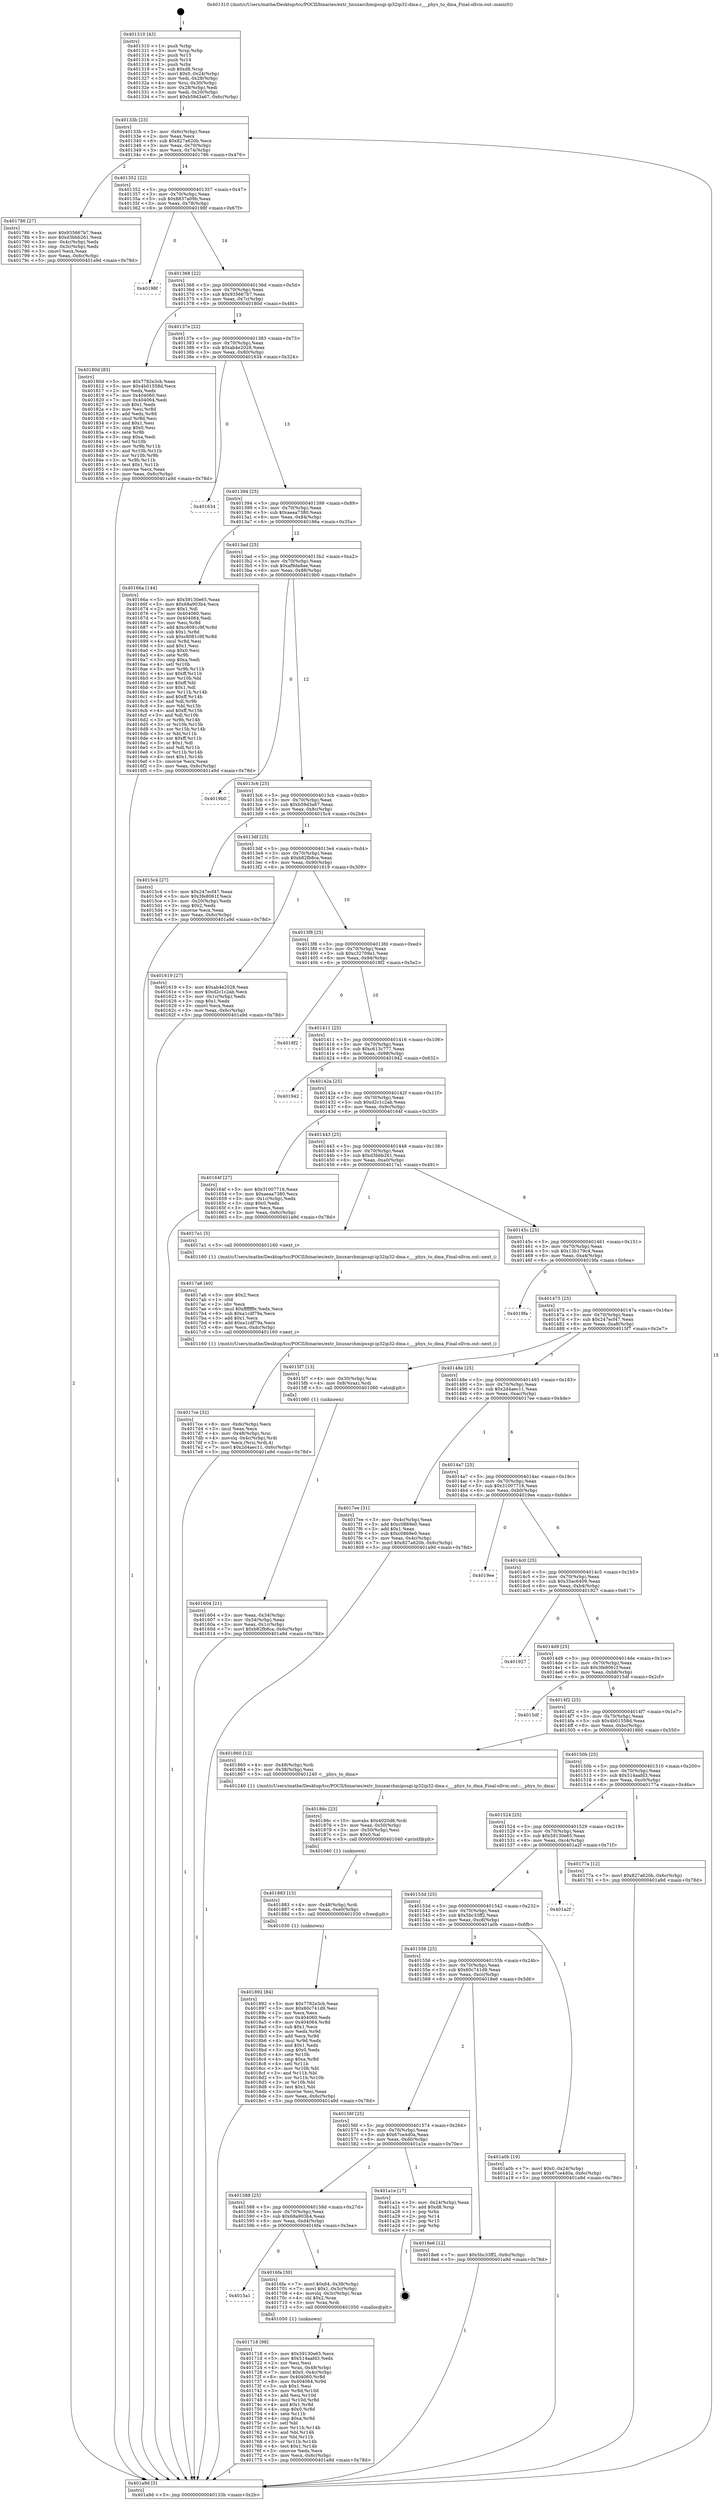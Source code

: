 digraph "0x401310" {
  label = "0x401310 (/mnt/c/Users/mathe/Desktop/tcc/POCII/binaries/extr_linuxarchmipssgi-ip32ip32-dma.c___phys_to_dma_Final-ollvm.out::main(0))"
  labelloc = "t"
  node[shape=record]

  Entry [label="",width=0.3,height=0.3,shape=circle,fillcolor=black,style=filled]
  "0x40133b" [label="{
     0x40133b [23]\l
     | [instrs]\l
     &nbsp;&nbsp;0x40133b \<+3\>: mov -0x6c(%rbp),%eax\l
     &nbsp;&nbsp;0x40133e \<+2\>: mov %eax,%ecx\l
     &nbsp;&nbsp;0x401340 \<+6\>: sub $0x827a620b,%ecx\l
     &nbsp;&nbsp;0x401346 \<+3\>: mov %eax,-0x70(%rbp)\l
     &nbsp;&nbsp;0x401349 \<+3\>: mov %ecx,-0x74(%rbp)\l
     &nbsp;&nbsp;0x40134c \<+6\>: je 0000000000401786 \<main+0x476\>\l
  }"]
  "0x401786" [label="{
     0x401786 [27]\l
     | [instrs]\l
     &nbsp;&nbsp;0x401786 \<+5\>: mov $0x935667b7,%eax\l
     &nbsp;&nbsp;0x40178b \<+5\>: mov $0xd3bbb261,%ecx\l
     &nbsp;&nbsp;0x401790 \<+3\>: mov -0x4c(%rbp),%edx\l
     &nbsp;&nbsp;0x401793 \<+3\>: cmp -0x3c(%rbp),%edx\l
     &nbsp;&nbsp;0x401796 \<+3\>: cmovl %ecx,%eax\l
     &nbsp;&nbsp;0x401799 \<+3\>: mov %eax,-0x6c(%rbp)\l
     &nbsp;&nbsp;0x40179c \<+5\>: jmp 0000000000401a9d \<main+0x78d\>\l
  }"]
  "0x401352" [label="{
     0x401352 [22]\l
     | [instrs]\l
     &nbsp;&nbsp;0x401352 \<+5\>: jmp 0000000000401357 \<main+0x47\>\l
     &nbsp;&nbsp;0x401357 \<+3\>: mov -0x70(%rbp),%eax\l
     &nbsp;&nbsp;0x40135a \<+5\>: sub $0x8837a09b,%eax\l
     &nbsp;&nbsp;0x40135f \<+3\>: mov %eax,-0x78(%rbp)\l
     &nbsp;&nbsp;0x401362 \<+6\>: je 000000000040198f \<main+0x67f\>\l
  }"]
  Exit [label="",width=0.3,height=0.3,shape=circle,fillcolor=black,style=filled,peripheries=2]
  "0x40198f" [label="{
     0x40198f\l
  }", style=dashed]
  "0x401368" [label="{
     0x401368 [22]\l
     | [instrs]\l
     &nbsp;&nbsp;0x401368 \<+5\>: jmp 000000000040136d \<main+0x5d\>\l
     &nbsp;&nbsp;0x40136d \<+3\>: mov -0x70(%rbp),%eax\l
     &nbsp;&nbsp;0x401370 \<+5\>: sub $0x935667b7,%eax\l
     &nbsp;&nbsp;0x401375 \<+3\>: mov %eax,-0x7c(%rbp)\l
     &nbsp;&nbsp;0x401378 \<+6\>: je 000000000040180d \<main+0x4fd\>\l
  }"]
  "0x401892" [label="{
     0x401892 [84]\l
     | [instrs]\l
     &nbsp;&nbsp;0x401892 \<+5\>: mov $0x7782e3cb,%eax\l
     &nbsp;&nbsp;0x401897 \<+5\>: mov $0x60c741d9,%esi\l
     &nbsp;&nbsp;0x40189c \<+2\>: xor %ecx,%ecx\l
     &nbsp;&nbsp;0x40189e \<+7\>: mov 0x404060,%edx\l
     &nbsp;&nbsp;0x4018a5 \<+8\>: mov 0x404064,%r8d\l
     &nbsp;&nbsp;0x4018ad \<+3\>: sub $0x1,%ecx\l
     &nbsp;&nbsp;0x4018b0 \<+3\>: mov %edx,%r9d\l
     &nbsp;&nbsp;0x4018b3 \<+3\>: add %ecx,%r9d\l
     &nbsp;&nbsp;0x4018b6 \<+4\>: imul %r9d,%edx\l
     &nbsp;&nbsp;0x4018ba \<+3\>: and $0x1,%edx\l
     &nbsp;&nbsp;0x4018bd \<+3\>: cmp $0x0,%edx\l
     &nbsp;&nbsp;0x4018c0 \<+4\>: sete %r10b\l
     &nbsp;&nbsp;0x4018c4 \<+4\>: cmp $0xa,%r8d\l
     &nbsp;&nbsp;0x4018c8 \<+4\>: setl %r11b\l
     &nbsp;&nbsp;0x4018cc \<+3\>: mov %r10b,%bl\l
     &nbsp;&nbsp;0x4018cf \<+3\>: and %r11b,%bl\l
     &nbsp;&nbsp;0x4018d2 \<+3\>: xor %r11b,%r10b\l
     &nbsp;&nbsp;0x4018d5 \<+3\>: or %r10b,%bl\l
     &nbsp;&nbsp;0x4018d8 \<+3\>: test $0x1,%bl\l
     &nbsp;&nbsp;0x4018db \<+3\>: cmovne %esi,%eax\l
     &nbsp;&nbsp;0x4018de \<+3\>: mov %eax,-0x6c(%rbp)\l
     &nbsp;&nbsp;0x4018e1 \<+5\>: jmp 0000000000401a9d \<main+0x78d\>\l
  }"]
  "0x40180d" [label="{
     0x40180d [83]\l
     | [instrs]\l
     &nbsp;&nbsp;0x40180d \<+5\>: mov $0x7782e3cb,%eax\l
     &nbsp;&nbsp;0x401812 \<+5\>: mov $0x4b01558d,%ecx\l
     &nbsp;&nbsp;0x401817 \<+2\>: xor %edx,%edx\l
     &nbsp;&nbsp;0x401819 \<+7\>: mov 0x404060,%esi\l
     &nbsp;&nbsp;0x401820 \<+7\>: mov 0x404064,%edi\l
     &nbsp;&nbsp;0x401827 \<+3\>: sub $0x1,%edx\l
     &nbsp;&nbsp;0x40182a \<+3\>: mov %esi,%r8d\l
     &nbsp;&nbsp;0x40182d \<+3\>: add %edx,%r8d\l
     &nbsp;&nbsp;0x401830 \<+4\>: imul %r8d,%esi\l
     &nbsp;&nbsp;0x401834 \<+3\>: and $0x1,%esi\l
     &nbsp;&nbsp;0x401837 \<+3\>: cmp $0x0,%esi\l
     &nbsp;&nbsp;0x40183a \<+4\>: sete %r9b\l
     &nbsp;&nbsp;0x40183e \<+3\>: cmp $0xa,%edi\l
     &nbsp;&nbsp;0x401841 \<+4\>: setl %r10b\l
     &nbsp;&nbsp;0x401845 \<+3\>: mov %r9b,%r11b\l
     &nbsp;&nbsp;0x401848 \<+3\>: and %r10b,%r11b\l
     &nbsp;&nbsp;0x40184b \<+3\>: xor %r10b,%r9b\l
     &nbsp;&nbsp;0x40184e \<+3\>: or %r9b,%r11b\l
     &nbsp;&nbsp;0x401851 \<+4\>: test $0x1,%r11b\l
     &nbsp;&nbsp;0x401855 \<+3\>: cmovne %ecx,%eax\l
     &nbsp;&nbsp;0x401858 \<+3\>: mov %eax,-0x6c(%rbp)\l
     &nbsp;&nbsp;0x40185b \<+5\>: jmp 0000000000401a9d \<main+0x78d\>\l
  }"]
  "0x40137e" [label="{
     0x40137e [22]\l
     | [instrs]\l
     &nbsp;&nbsp;0x40137e \<+5\>: jmp 0000000000401383 \<main+0x73\>\l
     &nbsp;&nbsp;0x401383 \<+3\>: mov -0x70(%rbp),%eax\l
     &nbsp;&nbsp;0x401386 \<+5\>: sub $0xab4e2028,%eax\l
     &nbsp;&nbsp;0x40138b \<+3\>: mov %eax,-0x80(%rbp)\l
     &nbsp;&nbsp;0x40138e \<+6\>: je 0000000000401634 \<main+0x324\>\l
  }"]
  "0x401883" [label="{
     0x401883 [15]\l
     | [instrs]\l
     &nbsp;&nbsp;0x401883 \<+4\>: mov -0x48(%rbp),%rdi\l
     &nbsp;&nbsp;0x401887 \<+6\>: mov %eax,-0xe0(%rbp)\l
     &nbsp;&nbsp;0x40188d \<+5\>: call 0000000000401030 \<free@plt\>\l
     | [calls]\l
     &nbsp;&nbsp;0x401030 \{1\} (unknown)\l
  }"]
  "0x401634" [label="{
     0x401634\l
  }", style=dashed]
  "0x401394" [label="{
     0x401394 [25]\l
     | [instrs]\l
     &nbsp;&nbsp;0x401394 \<+5\>: jmp 0000000000401399 \<main+0x89\>\l
     &nbsp;&nbsp;0x401399 \<+3\>: mov -0x70(%rbp),%eax\l
     &nbsp;&nbsp;0x40139c \<+5\>: sub $0xaeaa7380,%eax\l
     &nbsp;&nbsp;0x4013a1 \<+6\>: mov %eax,-0x84(%rbp)\l
     &nbsp;&nbsp;0x4013a7 \<+6\>: je 000000000040166a \<main+0x35a\>\l
  }"]
  "0x40186c" [label="{
     0x40186c [23]\l
     | [instrs]\l
     &nbsp;&nbsp;0x40186c \<+10\>: movabs $0x4020d6,%rdi\l
     &nbsp;&nbsp;0x401876 \<+3\>: mov %eax,-0x50(%rbp)\l
     &nbsp;&nbsp;0x401879 \<+3\>: mov -0x50(%rbp),%esi\l
     &nbsp;&nbsp;0x40187c \<+2\>: mov $0x0,%al\l
     &nbsp;&nbsp;0x40187e \<+5\>: call 0000000000401040 \<printf@plt\>\l
     | [calls]\l
     &nbsp;&nbsp;0x401040 \{1\} (unknown)\l
  }"]
  "0x40166a" [label="{
     0x40166a [144]\l
     | [instrs]\l
     &nbsp;&nbsp;0x40166a \<+5\>: mov $0x59130e65,%eax\l
     &nbsp;&nbsp;0x40166f \<+5\>: mov $0x68a903b4,%ecx\l
     &nbsp;&nbsp;0x401674 \<+2\>: mov $0x1,%dl\l
     &nbsp;&nbsp;0x401676 \<+7\>: mov 0x404060,%esi\l
     &nbsp;&nbsp;0x40167d \<+7\>: mov 0x404064,%edi\l
     &nbsp;&nbsp;0x401684 \<+3\>: mov %esi,%r8d\l
     &nbsp;&nbsp;0x401687 \<+7\>: add $0xc8081c9f,%r8d\l
     &nbsp;&nbsp;0x40168e \<+4\>: sub $0x1,%r8d\l
     &nbsp;&nbsp;0x401692 \<+7\>: sub $0xc8081c9f,%r8d\l
     &nbsp;&nbsp;0x401699 \<+4\>: imul %r8d,%esi\l
     &nbsp;&nbsp;0x40169d \<+3\>: and $0x1,%esi\l
     &nbsp;&nbsp;0x4016a0 \<+3\>: cmp $0x0,%esi\l
     &nbsp;&nbsp;0x4016a3 \<+4\>: sete %r9b\l
     &nbsp;&nbsp;0x4016a7 \<+3\>: cmp $0xa,%edi\l
     &nbsp;&nbsp;0x4016aa \<+4\>: setl %r10b\l
     &nbsp;&nbsp;0x4016ae \<+3\>: mov %r9b,%r11b\l
     &nbsp;&nbsp;0x4016b1 \<+4\>: xor $0xff,%r11b\l
     &nbsp;&nbsp;0x4016b5 \<+3\>: mov %r10b,%bl\l
     &nbsp;&nbsp;0x4016b8 \<+3\>: xor $0xff,%bl\l
     &nbsp;&nbsp;0x4016bb \<+3\>: xor $0x1,%dl\l
     &nbsp;&nbsp;0x4016be \<+3\>: mov %r11b,%r14b\l
     &nbsp;&nbsp;0x4016c1 \<+4\>: and $0xff,%r14b\l
     &nbsp;&nbsp;0x4016c5 \<+3\>: and %dl,%r9b\l
     &nbsp;&nbsp;0x4016c8 \<+3\>: mov %bl,%r15b\l
     &nbsp;&nbsp;0x4016cb \<+4\>: and $0xff,%r15b\l
     &nbsp;&nbsp;0x4016cf \<+3\>: and %dl,%r10b\l
     &nbsp;&nbsp;0x4016d2 \<+3\>: or %r9b,%r14b\l
     &nbsp;&nbsp;0x4016d5 \<+3\>: or %r10b,%r15b\l
     &nbsp;&nbsp;0x4016d8 \<+3\>: xor %r15b,%r14b\l
     &nbsp;&nbsp;0x4016db \<+3\>: or %bl,%r11b\l
     &nbsp;&nbsp;0x4016de \<+4\>: xor $0xff,%r11b\l
     &nbsp;&nbsp;0x4016e2 \<+3\>: or $0x1,%dl\l
     &nbsp;&nbsp;0x4016e5 \<+3\>: and %dl,%r11b\l
     &nbsp;&nbsp;0x4016e8 \<+3\>: or %r11b,%r14b\l
     &nbsp;&nbsp;0x4016eb \<+4\>: test $0x1,%r14b\l
     &nbsp;&nbsp;0x4016ef \<+3\>: cmovne %ecx,%eax\l
     &nbsp;&nbsp;0x4016f2 \<+3\>: mov %eax,-0x6c(%rbp)\l
     &nbsp;&nbsp;0x4016f5 \<+5\>: jmp 0000000000401a9d \<main+0x78d\>\l
  }"]
  "0x4013ad" [label="{
     0x4013ad [25]\l
     | [instrs]\l
     &nbsp;&nbsp;0x4013ad \<+5\>: jmp 00000000004013b2 \<main+0xa2\>\l
     &nbsp;&nbsp;0x4013b2 \<+3\>: mov -0x70(%rbp),%eax\l
     &nbsp;&nbsp;0x4013b5 \<+5\>: sub $0xaf9da8ae,%eax\l
     &nbsp;&nbsp;0x4013ba \<+6\>: mov %eax,-0x88(%rbp)\l
     &nbsp;&nbsp;0x4013c0 \<+6\>: je 00000000004019b0 \<main+0x6a0\>\l
  }"]
  "0x4017ce" [label="{
     0x4017ce [32]\l
     | [instrs]\l
     &nbsp;&nbsp;0x4017ce \<+6\>: mov -0xdc(%rbp),%ecx\l
     &nbsp;&nbsp;0x4017d4 \<+3\>: imul %eax,%ecx\l
     &nbsp;&nbsp;0x4017d7 \<+4\>: mov -0x48(%rbp),%rsi\l
     &nbsp;&nbsp;0x4017db \<+4\>: movslq -0x4c(%rbp),%rdi\l
     &nbsp;&nbsp;0x4017df \<+3\>: mov %ecx,(%rsi,%rdi,4)\l
     &nbsp;&nbsp;0x4017e2 \<+7\>: movl $0x2d4aec11,-0x6c(%rbp)\l
     &nbsp;&nbsp;0x4017e9 \<+5\>: jmp 0000000000401a9d \<main+0x78d\>\l
  }"]
  "0x4019b0" [label="{
     0x4019b0\l
  }", style=dashed]
  "0x4013c6" [label="{
     0x4013c6 [25]\l
     | [instrs]\l
     &nbsp;&nbsp;0x4013c6 \<+5\>: jmp 00000000004013cb \<main+0xbb\>\l
     &nbsp;&nbsp;0x4013cb \<+3\>: mov -0x70(%rbp),%eax\l
     &nbsp;&nbsp;0x4013ce \<+5\>: sub $0xb59d3a67,%eax\l
     &nbsp;&nbsp;0x4013d3 \<+6\>: mov %eax,-0x8c(%rbp)\l
     &nbsp;&nbsp;0x4013d9 \<+6\>: je 00000000004015c4 \<main+0x2b4\>\l
  }"]
  "0x4017a6" [label="{
     0x4017a6 [40]\l
     | [instrs]\l
     &nbsp;&nbsp;0x4017a6 \<+5\>: mov $0x2,%ecx\l
     &nbsp;&nbsp;0x4017ab \<+1\>: cltd\l
     &nbsp;&nbsp;0x4017ac \<+2\>: idiv %ecx\l
     &nbsp;&nbsp;0x4017ae \<+6\>: imul $0xfffffffe,%edx,%ecx\l
     &nbsp;&nbsp;0x4017b4 \<+6\>: sub $0xa1cdf79a,%ecx\l
     &nbsp;&nbsp;0x4017ba \<+3\>: add $0x1,%ecx\l
     &nbsp;&nbsp;0x4017bd \<+6\>: add $0xa1cdf79a,%ecx\l
     &nbsp;&nbsp;0x4017c3 \<+6\>: mov %ecx,-0xdc(%rbp)\l
     &nbsp;&nbsp;0x4017c9 \<+5\>: call 0000000000401160 \<next_i\>\l
     | [calls]\l
     &nbsp;&nbsp;0x401160 \{1\} (/mnt/c/Users/mathe/Desktop/tcc/POCII/binaries/extr_linuxarchmipssgi-ip32ip32-dma.c___phys_to_dma_Final-ollvm.out::next_i)\l
  }"]
  "0x4015c4" [label="{
     0x4015c4 [27]\l
     | [instrs]\l
     &nbsp;&nbsp;0x4015c4 \<+5\>: mov $0x247ecf47,%eax\l
     &nbsp;&nbsp;0x4015c9 \<+5\>: mov $0x3fe8061f,%ecx\l
     &nbsp;&nbsp;0x4015ce \<+3\>: mov -0x20(%rbp),%edx\l
     &nbsp;&nbsp;0x4015d1 \<+3\>: cmp $0x2,%edx\l
     &nbsp;&nbsp;0x4015d4 \<+3\>: cmovne %ecx,%eax\l
     &nbsp;&nbsp;0x4015d7 \<+3\>: mov %eax,-0x6c(%rbp)\l
     &nbsp;&nbsp;0x4015da \<+5\>: jmp 0000000000401a9d \<main+0x78d\>\l
  }"]
  "0x4013df" [label="{
     0x4013df [25]\l
     | [instrs]\l
     &nbsp;&nbsp;0x4013df \<+5\>: jmp 00000000004013e4 \<main+0xd4\>\l
     &nbsp;&nbsp;0x4013e4 \<+3\>: mov -0x70(%rbp),%eax\l
     &nbsp;&nbsp;0x4013e7 \<+5\>: sub $0xb82fb8ca,%eax\l
     &nbsp;&nbsp;0x4013ec \<+6\>: mov %eax,-0x90(%rbp)\l
     &nbsp;&nbsp;0x4013f2 \<+6\>: je 0000000000401619 \<main+0x309\>\l
  }"]
  "0x401a9d" [label="{
     0x401a9d [5]\l
     | [instrs]\l
     &nbsp;&nbsp;0x401a9d \<+5\>: jmp 000000000040133b \<main+0x2b\>\l
  }"]
  "0x401310" [label="{
     0x401310 [43]\l
     | [instrs]\l
     &nbsp;&nbsp;0x401310 \<+1\>: push %rbp\l
     &nbsp;&nbsp;0x401311 \<+3\>: mov %rsp,%rbp\l
     &nbsp;&nbsp;0x401314 \<+2\>: push %r15\l
     &nbsp;&nbsp;0x401316 \<+2\>: push %r14\l
     &nbsp;&nbsp;0x401318 \<+1\>: push %rbx\l
     &nbsp;&nbsp;0x401319 \<+7\>: sub $0xd8,%rsp\l
     &nbsp;&nbsp;0x401320 \<+7\>: movl $0x0,-0x24(%rbp)\l
     &nbsp;&nbsp;0x401327 \<+3\>: mov %edi,-0x28(%rbp)\l
     &nbsp;&nbsp;0x40132a \<+4\>: mov %rsi,-0x30(%rbp)\l
     &nbsp;&nbsp;0x40132e \<+3\>: mov -0x28(%rbp),%edi\l
     &nbsp;&nbsp;0x401331 \<+3\>: mov %edi,-0x20(%rbp)\l
     &nbsp;&nbsp;0x401334 \<+7\>: movl $0xb59d3a67,-0x6c(%rbp)\l
  }"]
  "0x401718" [label="{
     0x401718 [98]\l
     | [instrs]\l
     &nbsp;&nbsp;0x401718 \<+5\>: mov $0x59130e65,%ecx\l
     &nbsp;&nbsp;0x40171d \<+5\>: mov $0x514aafd3,%edx\l
     &nbsp;&nbsp;0x401722 \<+2\>: xor %esi,%esi\l
     &nbsp;&nbsp;0x401724 \<+4\>: mov %rax,-0x48(%rbp)\l
     &nbsp;&nbsp;0x401728 \<+7\>: movl $0x0,-0x4c(%rbp)\l
     &nbsp;&nbsp;0x40172f \<+8\>: mov 0x404060,%r8d\l
     &nbsp;&nbsp;0x401737 \<+8\>: mov 0x404064,%r9d\l
     &nbsp;&nbsp;0x40173f \<+3\>: sub $0x1,%esi\l
     &nbsp;&nbsp;0x401742 \<+3\>: mov %r8d,%r10d\l
     &nbsp;&nbsp;0x401745 \<+3\>: add %esi,%r10d\l
     &nbsp;&nbsp;0x401748 \<+4\>: imul %r10d,%r8d\l
     &nbsp;&nbsp;0x40174c \<+4\>: and $0x1,%r8d\l
     &nbsp;&nbsp;0x401750 \<+4\>: cmp $0x0,%r8d\l
     &nbsp;&nbsp;0x401754 \<+4\>: sete %r11b\l
     &nbsp;&nbsp;0x401758 \<+4\>: cmp $0xa,%r9d\l
     &nbsp;&nbsp;0x40175c \<+3\>: setl %bl\l
     &nbsp;&nbsp;0x40175f \<+3\>: mov %r11b,%r14b\l
     &nbsp;&nbsp;0x401762 \<+3\>: and %bl,%r14b\l
     &nbsp;&nbsp;0x401765 \<+3\>: xor %bl,%r11b\l
     &nbsp;&nbsp;0x401768 \<+3\>: or %r11b,%r14b\l
     &nbsp;&nbsp;0x40176b \<+4\>: test $0x1,%r14b\l
     &nbsp;&nbsp;0x40176f \<+3\>: cmovne %edx,%ecx\l
     &nbsp;&nbsp;0x401772 \<+3\>: mov %ecx,-0x6c(%rbp)\l
     &nbsp;&nbsp;0x401775 \<+5\>: jmp 0000000000401a9d \<main+0x78d\>\l
  }"]
  "0x401619" [label="{
     0x401619 [27]\l
     | [instrs]\l
     &nbsp;&nbsp;0x401619 \<+5\>: mov $0xab4e2028,%eax\l
     &nbsp;&nbsp;0x40161e \<+5\>: mov $0xd2c1c2ab,%ecx\l
     &nbsp;&nbsp;0x401623 \<+3\>: mov -0x1c(%rbp),%edx\l
     &nbsp;&nbsp;0x401626 \<+3\>: cmp $0x1,%edx\l
     &nbsp;&nbsp;0x401629 \<+3\>: cmovl %ecx,%eax\l
     &nbsp;&nbsp;0x40162c \<+3\>: mov %eax,-0x6c(%rbp)\l
     &nbsp;&nbsp;0x40162f \<+5\>: jmp 0000000000401a9d \<main+0x78d\>\l
  }"]
  "0x4013f8" [label="{
     0x4013f8 [25]\l
     | [instrs]\l
     &nbsp;&nbsp;0x4013f8 \<+5\>: jmp 00000000004013fd \<main+0xed\>\l
     &nbsp;&nbsp;0x4013fd \<+3\>: mov -0x70(%rbp),%eax\l
     &nbsp;&nbsp;0x401400 \<+5\>: sub $0xc32709a1,%eax\l
     &nbsp;&nbsp;0x401405 \<+6\>: mov %eax,-0x94(%rbp)\l
     &nbsp;&nbsp;0x40140b \<+6\>: je 00000000004018f2 \<main+0x5e2\>\l
  }"]
  "0x4015a1" [label="{
     0x4015a1\l
  }", style=dashed]
  "0x4018f2" [label="{
     0x4018f2\l
  }", style=dashed]
  "0x401411" [label="{
     0x401411 [25]\l
     | [instrs]\l
     &nbsp;&nbsp;0x401411 \<+5\>: jmp 0000000000401416 \<main+0x106\>\l
     &nbsp;&nbsp;0x401416 \<+3\>: mov -0x70(%rbp),%eax\l
     &nbsp;&nbsp;0x401419 \<+5\>: sub $0xc613c777,%eax\l
     &nbsp;&nbsp;0x40141e \<+6\>: mov %eax,-0x98(%rbp)\l
     &nbsp;&nbsp;0x401424 \<+6\>: je 0000000000401942 \<main+0x632\>\l
  }"]
  "0x4016fa" [label="{
     0x4016fa [30]\l
     | [instrs]\l
     &nbsp;&nbsp;0x4016fa \<+7\>: movl $0x64,-0x38(%rbp)\l
     &nbsp;&nbsp;0x401701 \<+7\>: movl $0x1,-0x3c(%rbp)\l
     &nbsp;&nbsp;0x401708 \<+4\>: movslq -0x3c(%rbp),%rax\l
     &nbsp;&nbsp;0x40170c \<+4\>: shl $0x2,%rax\l
     &nbsp;&nbsp;0x401710 \<+3\>: mov %rax,%rdi\l
     &nbsp;&nbsp;0x401713 \<+5\>: call 0000000000401050 \<malloc@plt\>\l
     | [calls]\l
     &nbsp;&nbsp;0x401050 \{1\} (unknown)\l
  }"]
  "0x401942" [label="{
     0x401942\l
  }", style=dashed]
  "0x40142a" [label="{
     0x40142a [25]\l
     | [instrs]\l
     &nbsp;&nbsp;0x40142a \<+5\>: jmp 000000000040142f \<main+0x11f\>\l
     &nbsp;&nbsp;0x40142f \<+3\>: mov -0x70(%rbp),%eax\l
     &nbsp;&nbsp;0x401432 \<+5\>: sub $0xd2c1c2ab,%eax\l
     &nbsp;&nbsp;0x401437 \<+6\>: mov %eax,-0x9c(%rbp)\l
     &nbsp;&nbsp;0x40143d \<+6\>: je 000000000040164f \<main+0x33f\>\l
  }"]
  "0x401588" [label="{
     0x401588 [25]\l
     | [instrs]\l
     &nbsp;&nbsp;0x401588 \<+5\>: jmp 000000000040158d \<main+0x27d\>\l
     &nbsp;&nbsp;0x40158d \<+3\>: mov -0x70(%rbp),%eax\l
     &nbsp;&nbsp;0x401590 \<+5\>: sub $0x68a903b4,%eax\l
     &nbsp;&nbsp;0x401595 \<+6\>: mov %eax,-0xd4(%rbp)\l
     &nbsp;&nbsp;0x40159b \<+6\>: je 00000000004016fa \<main+0x3ea\>\l
  }"]
  "0x40164f" [label="{
     0x40164f [27]\l
     | [instrs]\l
     &nbsp;&nbsp;0x40164f \<+5\>: mov $0x31007716,%eax\l
     &nbsp;&nbsp;0x401654 \<+5\>: mov $0xaeaa7380,%ecx\l
     &nbsp;&nbsp;0x401659 \<+3\>: mov -0x1c(%rbp),%edx\l
     &nbsp;&nbsp;0x40165c \<+3\>: cmp $0x0,%edx\l
     &nbsp;&nbsp;0x40165f \<+3\>: cmove %ecx,%eax\l
     &nbsp;&nbsp;0x401662 \<+3\>: mov %eax,-0x6c(%rbp)\l
     &nbsp;&nbsp;0x401665 \<+5\>: jmp 0000000000401a9d \<main+0x78d\>\l
  }"]
  "0x401443" [label="{
     0x401443 [25]\l
     | [instrs]\l
     &nbsp;&nbsp;0x401443 \<+5\>: jmp 0000000000401448 \<main+0x138\>\l
     &nbsp;&nbsp;0x401448 \<+3\>: mov -0x70(%rbp),%eax\l
     &nbsp;&nbsp;0x40144b \<+5\>: sub $0xd3bbb261,%eax\l
     &nbsp;&nbsp;0x401450 \<+6\>: mov %eax,-0xa0(%rbp)\l
     &nbsp;&nbsp;0x401456 \<+6\>: je 00000000004017a1 \<main+0x491\>\l
  }"]
  "0x401a1e" [label="{
     0x401a1e [17]\l
     | [instrs]\l
     &nbsp;&nbsp;0x401a1e \<+3\>: mov -0x24(%rbp),%eax\l
     &nbsp;&nbsp;0x401a21 \<+7\>: add $0xd8,%rsp\l
     &nbsp;&nbsp;0x401a28 \<+1\>: pop %rbx\l
     &nbsp;&nbsp;0x401a29 \<+2\>: pop %r14\l
     &nbsp;&nbsp;0x401a2b \<+2\>: pop %r15\l
     &nbsp;&nbsp;0x401a2d \<+1\>: pop %rbp\l
     &nbsp;&nbsp;0x401a2e \<+1\>: ret\l
  }"]
  "0x4017a1" [label="{
     0x4017a1 [5]\l
     | [instrs]\l
     &nbsp;&nbsp;0x4017a1 \<+5\>: call 0000000000401160 \<next_i\>\l
     | [calls]\l
     &nbsp;&nbsp;0x401160 \{1\} (/mnt/c/Users/mathe/Desktop/tcc/POCII/binaries/extr_linuxarchmipssgi-ip32ip32-dma.c___phys_to_dma_Final-ollvm.out::next_i)\l
  }"]
  "0x40145c" [label="{
     0x40145c [25]\l
     | [instrs]\l
     &nbsp;&nbsp;0x40145c \<+5\>: jmp 0000000000401461 \<main+0x151\>\l
     &nbsp;&nbsp;0x401461 \<+3\>: mov -0x70(%rbp),%eax\l
     &nbsp;&nbsp;0x401464 \<+5\>: sub $0x13b179c4,%eax\l
     &nbsp;&nbsp;0x401469 \<+6\>: mov %eax,-0xa4(%rbp)\l
     &nbsp;&nbsp;0x40146f \<+6\>: je 00000000004019fa \<main+0x6ea\>\l
  }"]
  "0x40156f" [label="{
     0x40156f [25]\l
     | [instrs]\l
     &nbsp;&nbsp;0x40156f \<+5\>: jmp 0000000000401574 \<main+0x264\>\l
     &nbsp;&nbsp;0x401574 \<+3\>: mov -0x70(%rbp),%eax\l
     &nbsp;&nbsp;0x401577 \<+5\>: sub $0x67ce4d0a,%eax\l
     &nbsp;&nbsp;0x40157c \<+6\>: mov %eax,-0xd0(%rbp)\l
     &nbsp;&nbsp;0x401582 \<+6\>: je 0000000000401a1e \<main+0x70e\>\l
  }"]
  "0x4019fa" [label="{
     0x4019fa\l
  }", style=dashed]
  "0x401475" [label="{
     0x401475 [25]\l
     | [instrs]\l
     &nbsp;&nbsp;0x401475 \<+5\>: jmp 000000000040147a \<main+0x16a\>\l
     &nbsp;&nbsp;0x40147a \<+3\>: mov -0x70(%rbp),%eax\l
     &nbsp;&nbsp;0x40147d \<+5\>: sub $0x247ecf47,%eax\l
     &nbsp;&nbsp;0x401482 \<+6\>: mov %eax,-0xa8(%rbp)\l
     &nbsp;&nbsp;0x401488 \<+6\>: je 00000000004015f7 \<main+0x2e7\>\l
  }"]
  "0x4018e6" [label="{
     0x4018e6 [12]\l
     | [instrs]\l
     &nbsp;&nbsp;0x4018e6 \<+7\>: movl $0x5bc33ff2,-0x6c(%rbp)\l
     &nbsp;&nbsp;0x4018ed \<+5\>: jmp 0000000000401a9d \<main+0x78d\>\l
  }"]
  "0x4015f7" [label="{
     0x4015f7 [13]\l
     | [instrs]\l
     &nbsp;&nbsp;0x4015f7 \<+4\>: mov -0x30(%rbp),%rax\l
     &nbsp;&nbsp;0x4015fb \<+4\>: mov 0x8(%rax),%rdi\l
     &nbsp;&nbsp;0x4015ff \<+5\>: call 0000000000401060 \<atoi@plt\>\l
     | [calls]\l
     &nbsp;&nbsp;0x401060 \{1\} (unknown)\l
  }"]
  "0x40148e" [label="{
     0x40148e [25]\l
     | [instrs]\l
     &nbsp;&nbsp;0x40148e \<+5\>: jmp 0000000000401493 \<main+0x183\>\l
     &nbsp;&nbsp;0x401493 \<+3\>: mov -0x70(%rbp),%eax\l
     &nbsp;&nbsp;0x401496 \<+5\>: sub $0x2d4aec11,%eax\l
     &nbsp;&nbsp;0x40149b \<+6\>: mov %eax,-0xac(%rbp)\l
     &nbsp;&nbsp;0x4014a1 \<+6\>: je 00000000004017ee \<main+0x4de\>\l
  }"]
  "0x401604" [label="{
     0x401604 [21]\l
     | [instrs]\l
     &nbsp;&nbsp;0x401604 \<+3\>: mov %eax,-0x34(%rbp)\l
     &nbsp;&nbsp;0x401607 \<+3\>: mov -0x34(%rbp),%eax\l
     &nbsp;&nbsp;0x40160a \<+3\>: mov %eax,-0x1c(%rbp)\l
     &nbsp;&nbsp;0x40160d \<+7\>: movl $0xb82fb8ca,-0x6c(%rbp)\l
     &nbsp;&nbsp;0x401614 \<+5\>: jmp 0000000000401a9d \<main+0x78d\>\l
  }"]
  "0x401556" [label="{
     0x401556 [25]\l
     | [instrs]\l
     &nbsp;&nbsp;0x401556 \<+5\>: jmp 000000000040155b \<main+0x24b\>\l
     &nbsp;&nbsp;0x40155b \<+3\>: mov -0x70(%rbp),%eax\l
     &nbsp;&nbsp;0x40155e \<+5\>: sub $0x60c741d9,%eax\l
     &nbsp;&nbsp;0x401563 \<+6\>: mov %eax,-0xcc(%rbp)\l
     &nbsp;&nbsp;0x401569 \<+6\>: je 00000000004018e6 \<main+0x5d6\>\l
  }"]
  "0x4017ee" [label="{
     0x4017ee [31]\l
     | [instrs]\l
     &nbsp;&nbsp;0x4017ee \<+3\>: mov -0x4c(%rbp),%eax\l
     &nbsp;&nbsp;0x4017f1 \<+5\>: add $0xc0869e0,%eax\l
     &nbsp;&nbsp;0x4017f6 \<+3\>: add $0x1,%eax\l
     &nbsp;&nbsp;0x4017f9 \<+5\>: sub $0xc0869e0,%eax\l
     &nbsp;&nbsp;0x4017fe \<+3\>: mov %eax,-0x4c(%rbp)\l
     &nbsp;&nbsp;0x401801 \<+7\>: movl $0x827a620b,-0x6c(%rbp)\l
     &nbsp;&nbsp;0x401808 \<+5\>: jmp 0000000000401a9d \<main+0x78d\>\l
  }"]
  "0x4014a7" [label="{
     0x4014a7 [25]\l
     | [instrs]\l
     &nbsp;&nbsp;0x4014a7 \<+5\>: jmp 00000000004014ac \<main+0x19c\>\l
     &nbsp;&nbsp;0x4014ac \<+3\>: mov -0x70(%rbp),%eax\l
     &nbsp;&nbsp;0x4014af \<+5\>: sub $0x31007716,%eax\l
     &nbsp;&nbsp;0x4014b4 \<+6\>: mov %eax,-0xb0(%rbp)\l
     &nbsp;&nbsp;0x4014ba \<+6\>: je 00000000004019ee \<main+0x6de\>\l
  }"]
  "0x401a0b" [label="{
     0x401a0b [19]\l
     | [instrs]\l
     &nbsp;&nbsp;0x401a0b \<+7\>: movl $0x0,-0x24(%rbp)\l
     &nbsp;&nbsp;0x401a12 \<+7\>: movl $0x67ce4d0a,-0x6c(%rbp)\l
     &nbsp;&nbsp;0x401a19 \<+5\>: jmp 0000000000401a9d \<main+0x78d\>\l
  }"]
  "0x4019ee" [label="{
     0x4019ee\l
  }", style=dashed]
  "0x4014c0" [label="{
     0x4014c0 [25]\l
     | [instrs]\l
     &nbsp;&nbsp;0x4014c0 \<+5\>: jmp 00000000004014c5 \<main+0x1b5\>\l
     &nbsp;&nbsp;0x4014c5 \<+3\>: mov -0x70(%rbp),%eax\l
     &nbsp;&nbsp;0x4014c8 \<+5\>: sub $0x35ac6409,%eax\l
     &nbsp;&nbsp;0x4014cd \<+6\>: mov %eax,-0xb4(%rbp)\l
     &nbsp;&nbsp;0x4014d3 \<+6\>: je 0000000000401927 \<main+0x617\>\l
  }"]
  "0x40153d" [label="{
     0x40153d [25]\l
     | [instrs]\l
     &nbsp;&nbsp;0x40153d \<+5\>: jmp 0000000000401542 \<main+0x232\>\l
     &nbsp;&nbsp;0x401542 \<+3\>: mov -0x70(%rbp),%eax\l
     &nbsp;&nbsp;0x401545 \<+5\>: sub $0x5bc33ff2,%eax\l
     &nbsp;&nbsp;0x40154a \<+6\>: mov %eax,-0xc8(%rbp)\l
     &nbsp;&nbsp;0x401550 \<+6\>: je 0000000000401a0b \<main+0x6fb\>\l
  }"]
  "0x401927" [label="{
     0x401927\l
  }", style=dashed]
  "0x4014d9" [label="{
     0x4014d9 [25]\l
     | [instrs]\l
     &nbsp;&nbsp;0x4014d9 \<+5\>: jmp 00000000004014de \<main+0x1ce\>\l
     &nbsp;&nbsp;0x4014de \<+3\>: mov -0x70(%rbp),%eax\l
     &nbsp;&nbsp;0x4014e1 \<+5\>: sub $0x3fe8061f,%eax\l
     &nbsp;&nbsp;0x4014e6 \<+6\>: mov %eax,-0xb8(%rbp)\l
     &nbsp;&nbsp;0x4014ec \<+6\>: je 00000000004015df \<main+0x2cf\>\l
  }"]
  "0x401a2f" [label="{
     0x401a2f\l
  }", style=dashed]
  "0x4015df" [label="{
     0x4015df\l
  }", style=dashed]
  "0x4014f2" [label="{
     0x4014f2 [25]\l
     | [instrs]\l
     &nbsp;&nbsp;0x4014f2 \<+5\>: jmp 00000000004014f7 \<main+0x1e7\>\l
     &nbsp;&nbsp;0x4014f7 \<+3\>: mov -0x70(%rbp),%eax\l
     &nbsp;&nbsp;0x4014fa \<+5\>: sub $0x4b01558d,%eax\l
     &nbsp;&nbsp;0x4014ff \<+6\>: mov %eax,-0xbc(%rbp)\l
     &nbsp;&nbsp;0x401505 \<+6\>: je 0000000000401860 \<main+0x550\>\l
  }"]
  "0x401524" [label="{
     0x401524 [25]\l
     | [instrs]\l
     &nbsp;&nbsp;0x401524 \<+5\>: jmp 0000000000401529 \<main+0x219\>\l
     &nbsp;&nbsp;0x401529 \<+3\>: mov -0x70(%rbp),%eax\l
     &nbsp;&nbsp;0x40152c \<+5\>: sub $0x59130e65,%eax\l
     &nbsp;&nbsp;0x401531 \<+6\>: mov %eax,-0xc4(%rbp)\l
     &nbsp;&nbsp;0x401537 \<+6\>: je 0000000000401a2f \<main+0x71f\>\l
  }"]
  "0x401860" [label="{
     0x401860 [12]\l
     | [instrs]\l
     &nbsp;&nbsp;0x401860 \<+4\>: mov -0x48(%rbp),%rdi\l
     &nbsp;&nbsp;0x401864 \<+3\>: mov -0x38(%rbp),%esi\l
     &nbsp;&nbsp;0x401867 \<+5\>: call 0000000000401240 \<__phys_to_dma\>\l
     | [calls]\l
     &nbsp;&nbsp;0x401240 \{1\} (/mnt/c/Users/mathe/Desktop/tcc/POCII/binaries/extr_linuxarchmipssgi-ip32ip32-dma.c___phys_to_dma_Final-ollvm.out::__phys_to_dma)\l
  }"]
  "0x40150b" [label="{
     0x40150b [25]\l
     | [instrs]\l
     &nbsp;&nbsp;0x40150b \<+5\>: jmp 0000000000401510 \<main+0x200\>\l
     &nbsp;&nbsp;0x401510 \<+3\>: mov -0x70(%rbp),%eax\l
     &nbsp;&nbsp;0x401513 \<+5\>: sub $0x514aafd3,%eax\l
     &nbsp;&nbsp;0x401518 \<+6\>: mov %eax,-0xc0(%rbp)\l
     &nbsp;&nbsp;0x40151e \<+6\>: je 000000000040177a \<main+0x46a\>\l
  }"]
  "0x40177a" [label="{
     0x40177a [12]\l
     | [instrs]\l
     &nbsp;&nbsp;0x40177a \<+7\>: movl $0x827a620b,-0x6c(%rbp)\l
     &nbsp;&nbsp;0x401781 \<+5\>: jmp 0000000000401a9d \<main+0x78d\>\l
  }"]
  Entry -> "0x401310" [label=" 1"]
  "0x40133b" -> "0x401786" [label=" 2"]
  "0x40133b" -> "0x401352" [label=" 14"]
  "0x401a1e" -> Exit [label=" 1"]
  "0x401352" -> "0x40198f" [label=" 0"]
  "0x401352" -> "0x401368" [label=" 14"]
  "0x401a0b" -> "0x401a9d" [label=" 1"]
  "0x401368" -> "0x40180d" [label=" 1"]
  "0x401368" -> "0x40137e" [label=" 13"]
  "0x4018e6" -> "0x401a9d" [label=" 1"]
  "0x40137e" -> "0x401634" [label=" 0"]
  "0x40137e" -> "0x401394" [label=" 13"]
  "0x401892" -> "0x401a9d" [label=" 1"]
  "0x401394" -> "0x40166a" [label=" 1"]
  "0x401394" -> "0x4013ad" [label=" 12"]
  "0x401883" -> "0x401892" [label=" 1"]
  "0x4013ad" -> "0x4019b0" [label=" 0"]
  "0x4013ad" -> "0x4013c6" [label=" 12"]
  "0x40186c" -> "0x401883" [label=" 1"]
  "0x4013c6" -> "0x4015c4" [label=" 1"]
  "0x4013c6" -> "0x4013df" [label=" 11"]
  "0x4015c4" -> "0x401a9d" [label=" 1"]
  "0x401310" -> "0x40133b" [label=" 1"]
  "0x401a9d" -> "0x40133b" [label=" 15"]
  "0x401860" -> "0x40186c" [label=" 1"]
  "0x4013df" -> "0x401619" [label=" 1"]
  "0x4013df" -> "0x4013f8" [label=" 10"]
  "0x40180d" -> "0x401a9d" [label=" 1"]
  "0x4013f8" -> "0x4018f2" [label=" 0"]
  "0x4013f8" -> "0x401411" [label=" 10"]
  "0x4017ee" -> "0x401a9d" [label=" 1"]
  "0x401411" -> "0x401942" [label=" 0"]
  "0x401411" -> "0x40142a" [label=" 10"]
  "0x4017ce" -> "0x401a9d" [label=" 1"]
  "0x40142a" -> "0x40164f" [label=" 1"]
  "0x40142a" -> "0x401443" [label=" 9"]
  "0x4017a1" -> "0x4017a6" [label=" 1"]
  "0x401443" -> "0x4017a1" [label=" 1"]
  "0x401443" -> "0x40145c" [label=" 8"]
  "0x401786" -> "0x401a9d" [label=" 2"]
  "0x40145c" -> "0x4019fa" [label=" 0"]
  "0x40145c" -> "0x401475" [label=" 8"]
  "0x401718" -> "0x401a9d" [label=" 1"]
  "0x401475" -> "0x4015f7" [label=" 1"]
  "0x401475" -> "0x40148e" [label=" 7"]
  "0x4015f7" -> "0x401604" [label=" 1"]
  "0x401604" -> "0x401a9d" [label=" 1"]
  "0x401619" -> "0x401a9d" [label=" 1"]
  "0x40164f" -> "0x401a9d" [label=" 1"]
  "0x40166a" -> "0x401a9d" [label=" 1"]
  "0x4016fa" -> "0x401718" [label=" 1"]
  "0x40148e" -> "0x4017ee" [label=" 1"]
  "0x40148e" -> "0x4014a7" [label=" 6"]
  "0x401588" -> "0x4016fa" [label=" 1"]
  "0x4014a7" -> "0x4019ee" [label=" 0"]
  "0x4014a7" -> "0x4014c0" [label=" 6"]
  "0x4017a6" -> "0x4017ce" [label=" 1"]
  "0x4014c0" -> "0x401927" [label=" 0"]
  "0x4014c0" -> "0x4014d9" [label=" 6"]
  "0x40156f" -> "0x401a1e" [label=" 1"]
  "0x4014d9" -> "0x4015df" [label=" 0"]
  "0x4014d9" -> "0x4014f2" [label=" 6"]
  "0x40177a" -> "0x401a9d" [label=" 1"]
  "0x4014f2" -> "0x401860" [label=" 1"]
  "0x4014f2" -> "0x40150b" [label=" 5"]
  "0x401556" -> "0x4018e6" [label=" 1"]
  "0x40150b" -> "0x40177a" [label=" 1"]
  "0x40150b" -> "0x401524" [label=" 4"]
  "0x401556" -> "0x40156f" [label=" 2"]
  "0x401524" -> "0x401a2f" [label=" 0"]
  "0x401524" -> "0x40153d" [label=" 4"]
  "0x40156f" -> "0x401588" [label=" 1"]
  "0x40153d" -> "0x401a0b" [label=" 1"]
  "0x40153d" -> "0x401556" [label=" 3"]
  "0x401588" -> "0x4015a1" [label=" 0"]
}

